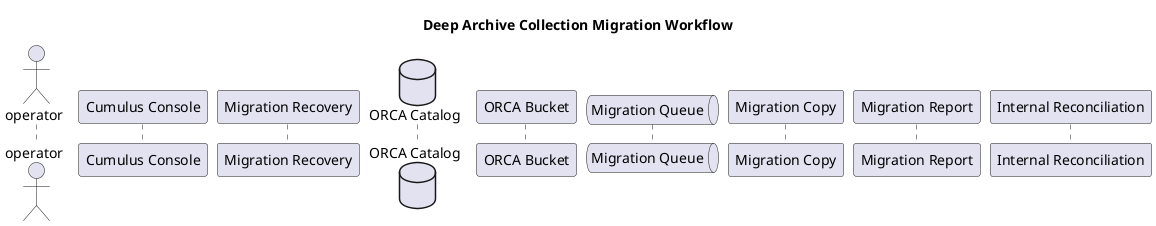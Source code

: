@startuml

title "Deep Archive Collection Migration Workflow"

actor operator
participant "Cumulus Console" as cc
participant "Migration Recovery" as ms
database "ORCA Catalog" as oc
participant "ORCA Bucket" as ob
queue "Migration Queue" as mq
participant "Migration Copy" as mc
participant "Migration Report" as mr
participant "Internal Reconciliation" as ir

@enduml